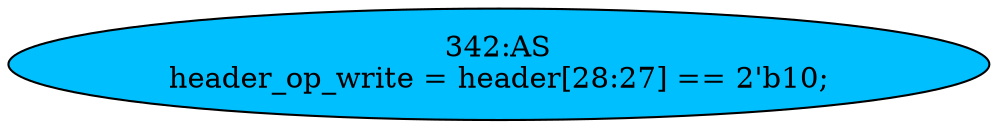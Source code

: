 strict digraph "" {
	node [label="\N"];
	"342:AS"	 [ast="<pyverilog.vparser.ast.Assign object at 0x7f1e4d7e7350>",
		def_var="['header_op_write']",
		fillcolor=deepskyblue,
		label="342:AS
header_op_write = header[28:27] == 2'b10;",
		statements="[]",
		style=filled,
		typ=Assign,
		use_var="['header']"];
}
